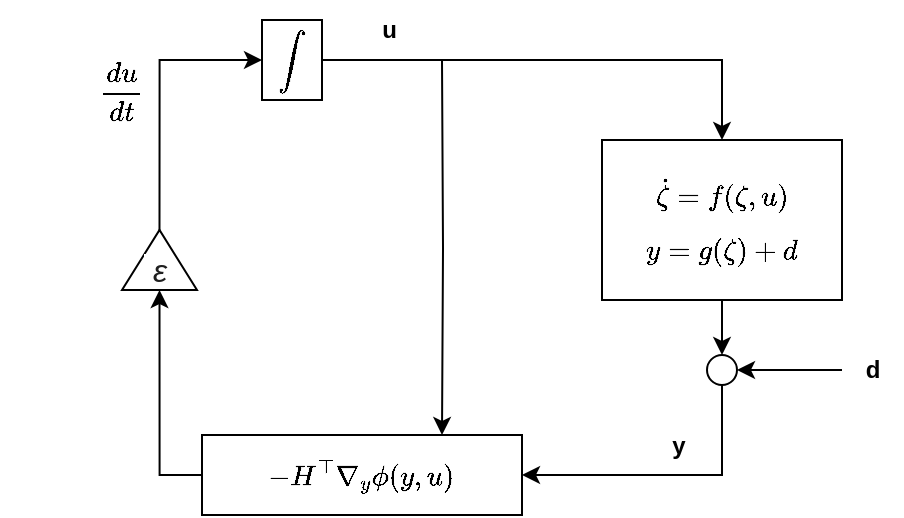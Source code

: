 <mxfile version="27.2.0">
  <diagram name="Página-1" id="1B4uSP-1t4Vm6_wY8VM8">
    <mxGraphModel dx="1388" dy="626" grid="1" gridSize="10" guides="1" tooltips="1" connect="1" arrows="1" fold="1" page="1" pageScale="1" pageWidth="827" pageHeight="1169" math="1" shadow="0">
      <root>
        <mxCell id="0" />
        <mxCell id="1" parent="0" />
        <mxCell id="Qx_oSRsaGCz2nQinu2e6-4" style="edgeStyle=orthogonalEdgeStyle;rounded=0;orthogonalLoop=1;jettySize=auto;html=1;exitX=0.5;exitY=1;exitDx=0;exitDy=0;entryX=0.5;entryY=0;entryDx=0;entryDy=0;" edge="1" parent="1" source="Qx_oSRsaGCz2nQinu2e6-1" target="Qx_oSRsaGCz2nQinu2e6-3">
          <mxGeometry relative="1" as="geometry" />
        </mxCell>
        <mxCell id="Qx_oSRsaGCz2nQinu2e6-1" value="$$\dot \zeta = f (\zeta , u)$$&lt;div&gt;&lt;div&gt;$$y = g (\zeta) + d$$&lt;/div&gt;&lt;/div&gt;" style="rounded=0;whiteSpace=wrap;html=1;" vertex="1" parent="1">
          <mxGeometry x="600" y="320" width="120" height="80" as="geometry" />
        </mxCell>
        <mxCell id="Qx_oSRsaGCz2nQinu2e6-10" style="edgeStyle=orthogonalEdgeStyle;rounded=0;orthogonalLoop=1;jettySize=auto;html=1;exitX=0.5;exitY=1;exitDx=0;exitDy=0;entryX=1;entryY=0.5;entryDx=0;entryDy=0;" edge="1" parent="1" source="Qx_oSRsaGCz2nQinu2e6-3" target="Qx_oSRsaGCz2nQinu2e6-8">
          <mxGeometry relative="1" as="geometry" />
        </mxCell>
        <mxCell id="Qx_oSRsaGCz2nQinu2e6-26" value="" style="edgeStyle=orthogonalEdgeStyle;rounded=0;orthogonalLoop=1;jettySize=auto;html=1;" edge="1" parent="1" source="Qx_oSRsaGCz2nQinu2e6-22" target="Qx_oSRsaGCz2nQinu2e6-3">
          <mxGeometry relative="1" as="geometry" />
        </mxCell>
        <mxCell id="Qx_oSRsaGCz2nQinu2e6-3" value="" style="ellipse;whiteSpace=wrap;html=1;aspect=fixed;" vertex="1" parent="1">
          <mxGeometry x="652.5" y="427.5" width="15" height="15" as="geometry" />
        </mxCell>
        <mxCell id="Qx_oSRsaGCz2nQinu2e6-13" style="edgeStyle=orthogonalEdgeStyle;rounded=0;orthogonalLoop=1;jettySize=auto;html=1;exitX=0;exitY=0.5;exitDx=0;exitDy=0;entryX=0;entryY=0.5;entryDx=0;entryDy=0;" edge="1" parent="1" source="Qx_oSRsaGCz2nQinu2e6-8" target="Qx_oSRsaGCz2nQinu2e6-12">
          <mxGeometry relative="1" as="geometry" />
        </mxCell>
        <mxCell id="Qx_oSRsaGCz2nQinu2e6-20" style="edgeStyle=orthogonalEdgeStyle;rounded=0;orthogonalLoop=1;jettySize=auto;html=1;exitX=0.75;exitY=0;exitDx=0;exitDy=0;entryX=0.75;entryY=0;entryDx=0;entryDy=0;" edge="1" parent="1" target="Qx_oSRsaGCz2nQinu2e6-8">
          <mxGeometry relative="1" as="geometry">
            <mxPoint x="520" y="280" as="sourcePoint" />
          </mxGeometry>
        </mxCell>
        <mxCell id="Qx_oSRsaGCz2nQinu2e6-8" value="$$ - H^\top \nabla_y \phi (y,u)$$" style="whiteSpace=wrap;html=1;" vertex="1" parent="1">
          <mxGeometry x="400" y="467.5" width="160" height="40" as="geometry" />
        </mxCell>
        <mxCell id="Qx_oSRsaGCz2nQinu2e6-17" style="edgeStyle=orthogonalEdgeStyle;rounded=0;orthogonalLoop=1;jettySize=auto;html=1;exitX=1;exitY=0.5;exitDx=0;exitDy=0;entryX=0;entryY=0.5;entryDx=0;entryDy=0;" edge="1" parent="1" source="Qx_oSRsaGCz2nQinu2e6-12" target="Qx_oSRsaGCz2nQinu2e6-14">
          <mxGeometry relative="1" as="geometry" />
        </mxCell>
        <mxCell id="Qx_oSRsaGCz2nQinu2e6-12" value="" style="triangle;whiteSpace=wrap;html=1;rotation=-90;direction=east;flipH=0;flipV=1;" vertex="1" parent="1">
          <mxGeometry x="363.75" y="361.25" width="30" height="37.5" as="geometry" />
        </mxCell>
        <mxCell id="Qx_oSRsaGCz2nQinu2e6-15" style="edgeStyle=orthogonalEdgeStyle;rounded=0;orthogonalLoop=1;jettySize=auto;html=1;exitX=1;exitY=0.5;exitDx=0;exitDy=0;entryX=0.5;entryY=0;entryDx=0;entryDy=0;" edge="1" parent="1" source="Qx_oSRsaGCz2nQinu2e6-14" target="Qx_oSRsaGCz2nQinu2e6-1">
          <mxGeometry relative="1" as="geometry" />
        </mxCell>
        <mxCell id="Qx_oSRsaGCz2nQinu2e6-14" value="$$\int$$" style="rounded=0;whiteSpace=wrap;html=1;" vertex="1" parent="1">
          <mxGeometry x="430" y="260" width="30" height="40" as="geometry" />
        </mxCell>
        <mxCell id="Qx_oSRsaGCz2nQinu2e6-18" value="&lt;b&gt;u&amp;nbsp;&lt;/b&gt;" style="text;html=1;align=center;verticalAlign=middle;resizable=0;points=[];autosize=1;strokeColor=none;fillColor=none;" vertex="1" parent="1">
          <mxGeometry x="480" y="250" width="30" height="30" as="geometry" />
        </mxCell>
        <mxCell id="Qx_oSRsaGCz2nQinu2e6-21" value="&lt;b&gt;y&lt;/b&gt;" style="text;html=1;align=center;verticalAlign=middle;resizable=0;points=[];autosize=1;strokeColor=none;fillColor=none;" vertex="1" parent="1">
          <mxGeometry x="622.5" y="457.5" width="30" height="30" as="geometry" />
        </mxCell>
        <mxCell id="Qx_oSRsaGCz2nQinu2e6-22" value="&lt;b&gt;d&lt;/b&gt;" style="text;html=1;align=center;verticalAlign=middle;resizable=0;points=[];autosize=1;strokeColor=none;fillColor=none;" vertex="1" parent="1">
          <mxGeometry x="720" y="420" width="30" height="30" as="geometry" />
        </mxCell>
        <mxCell id="Qx_oSRsaGCz2nQinu2e6-28" value="&lt;b&gt;$$\frac{du}{dt}$$&lt;/b&gt;" style="text;html=1;align=center;verticalAlign=middle;resizable=0;points=[];autosize=1;strokeColor=none;fillColor=none;" vertex="1" parent="1">
          <mxGeometry x="299" y="280" width="120" height="30" as="geometry" />
        </mxCell>
        <mxCell id="Qx_oSRsaGCz2nQinu2e6-30" value="&lt;i style=&quot;color: rgb(31, 31, 31); font-family: &amp;quot;Google Sans&amp;quot;, Arial, sans-serif; font-size: 16px; font-variant-ligatures: normal; font-variant-caps: normal; font-weight: 500; letter-spacing: normal; orphans: 2; text-align: left; text-indent: 0px; text-transform: none; widows: 2; word-spacing: 0px; -webkit-text-stroke-width: 0px; white-space: normal; background-color: rgb(255, 255, 255); text-decoration-thickness: initial; text-decoration-style: initial; text-decoration-color: initial;&quot;&gt;&lt;span&gt;&amp;nbsp;&lt;/span&gt;ε&lt;/i&gt;" style="text;whiteSpace=wrap;html=1;" vertex="1" parent="1">
          <mxGeometry x="368.75" y="368.75" width="20" height="30" as="geometry" />
        </mxCell>
      </root>
    </mxGraphModel>
  </diagram>
</mxfile>
